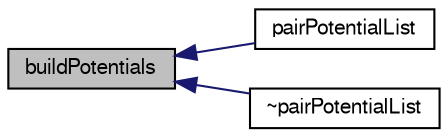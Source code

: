 digraph "buildPotentials"
{
  bgcolor="transparent";
  edge [fontname="FreeSans",fontsize="10",labelfontname="FreeSans",labelfontsize="10"];
  node [fontname="FreeSans",fontsize="10",shape=record];
  rankdir="LR";
  Node18 [label="buildPotentials",height=0.2,width=0.4,color="black", fillcolor="grey75", style="filled", fontcolor="black"];
  Node18 -> Node19 [dir="back",color="midnightblue",fontsize="10",style="solid",fontname="FreeSans"];
  Node19 [label="pairPotentialList",height=0.2,width=0.4,color="black",URL="$a24474.html#aba0604a46910a0cb967f125d3ebd5c5a",tooltip="Construct from idList and potental dictionaries. "];
  Node18 -> Node20 [dir="back",color="midnightblue",fontsize="10",style="solid",fontname="FreeSans"];
  Node20 [label="~pairPotentialList",height=0.2,width=0.4,color="black",URL="$a24474.html#a8249afc403d51b9ae8d38e6572d2817c",tooltip="Destructor. "];
}
